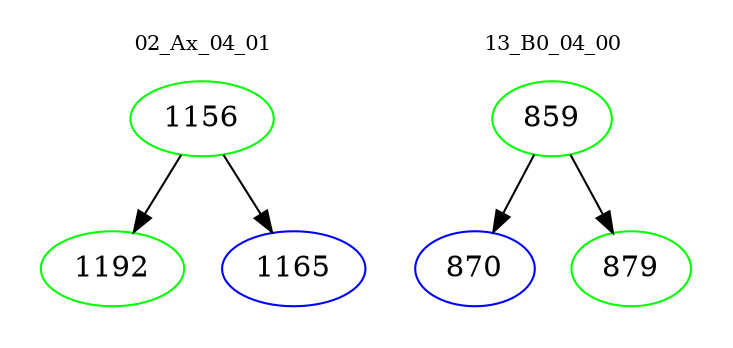 digraph{
subgraph cluster_0 {
color = white
label = "02_Ax_04_01";
fontsize=10;
T0_1156 [label="1156", color="green"]
T0_1156 -> T0_1192 [color="black"]
T0_1192 [label="1192", color="green"]
T0_1156 -> T0_1165 [color="black"]
T0_1165 [label="1165", color="blue"]
}
subgraph cluster_1 {
color = white
label = "13_B0_04_00";
fontsize=10;
T1_859 [label="859", color="green"]
T1_859 -> T1_870 [color="black"]
T1_870 [label="870", color="blue"]
T1_859 -> T1_879 [color="black"]
T1_879 [label="879", color="green"]
}
}

